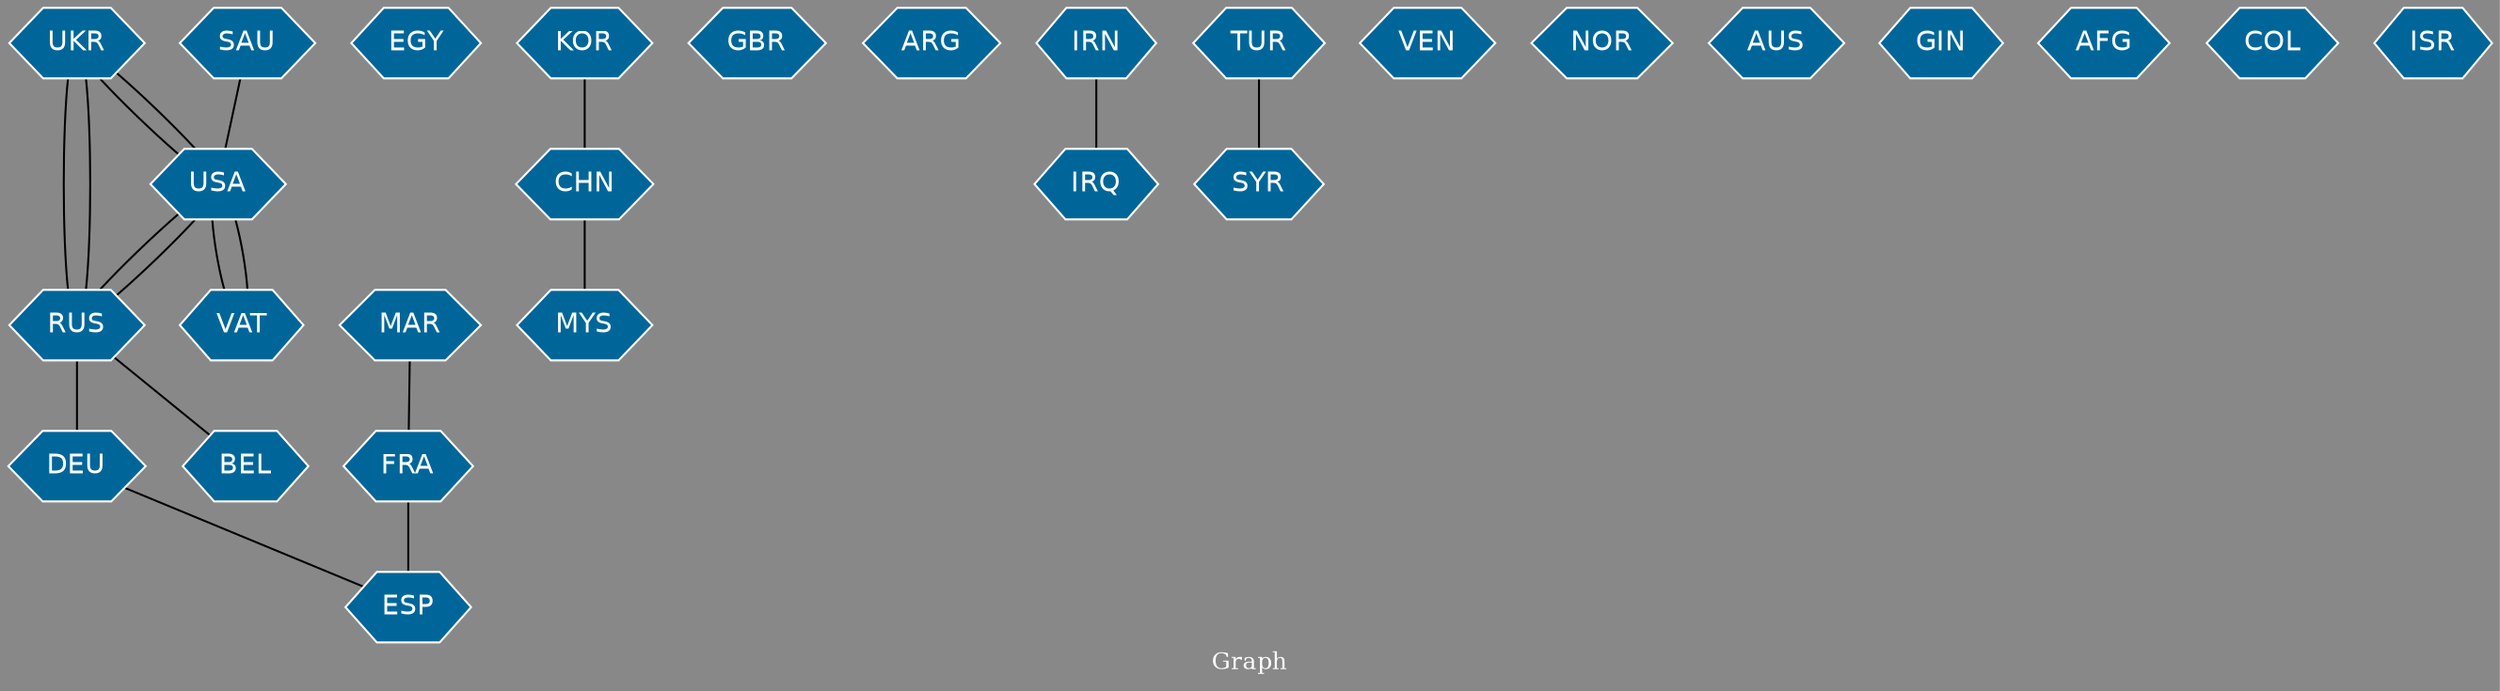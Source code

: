 // Countries together in item graph
graph {
	graph [bgcolor="#888888" fontcolor=white fontsize=12 label="Graph" outputorder=edgesfirst overlap=prism]
	node [color=white fillcolor="#006699" fontcolor=white fontname=Helvetica shape=hexagon style=filled]
	edge [arrowhead=open color=black fontcolor=white fontname=Courier fontsize=12]
		UKR [label=UKR]
		USA [label=USA]
		RUS [label=RUS]
		DEU [label=DEU]
		EGY [label=EGY]
		CHN [label=CHN]
		MYS [label=MYS]
		GBR [label=GBR]
		ARG [label=ARG]
		FRA [label=FRA]
		IRN [label=IRN]
		IRQ [label=IRQ]
		VAT [label=VAT]
		TUR [label=TUR]
		VEN [label=VEN]
		NOR [label=NOR]
		AUS [label=AUS]
		SYR [label=SYR]
		ESP [label=ESP]
		SAU [label=SAU]
		GIN [label=GIN]
		AFG [label=AFG]
		KOR [label=KOR]
		MAR [label=MAR]
		COL [label=COL]
		BEL [label=BEL]
		ISR [label=ISR]
			FRA -- ESP [weight=2]
			MAR -- FRA [weight=1]
			CHN -- MYS [weight=2]
			KOR -- CHN [weight=1]
			TUR -- SYR [weight=1]
			RUS -- DEU [weight=1]
			UKR -- RUS [weight=9]
			RUS -- USA [weight=5]
			IRN -- IRQ [weight=1]
			USA -- VAT [weight=1]
			UKR -- USA [weight=1]
			RUS -- UKR [weight=5]
			USA -- RUS [weight=1]
			DEU -- ESP [weight=1]
			RUS -- BEL [weight=1]
			USA -- UKR [weight=2]
			VAT -- USA [weight=1]
			SAU -- USA [weight=1]
}